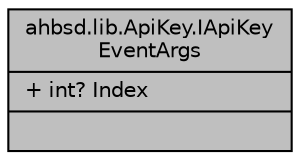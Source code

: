 digraph "ahbsd.lib.ApiKey.IApiKeyEventArgs"
{
 // LATEX_PDF_SIZE
  bgcolor="transparent";
  edge [fontname="Helvetica",fontsize="10",labelfontname="Helvetica",labelfontsize="10"];
  node [fontname="Helvetica",fontsize="10",shape=record];
  Node1 [label="{ahbsd.lib.ApiKey.IApiKey\lEventArgs\n|+ int? Index\l|}",height=0.2,width=0.4,color="black", fillcolor="grey75", style="filled", fontcolor="black",tooltip="Interface for ApiKeyEventArgs<T>."];
}
